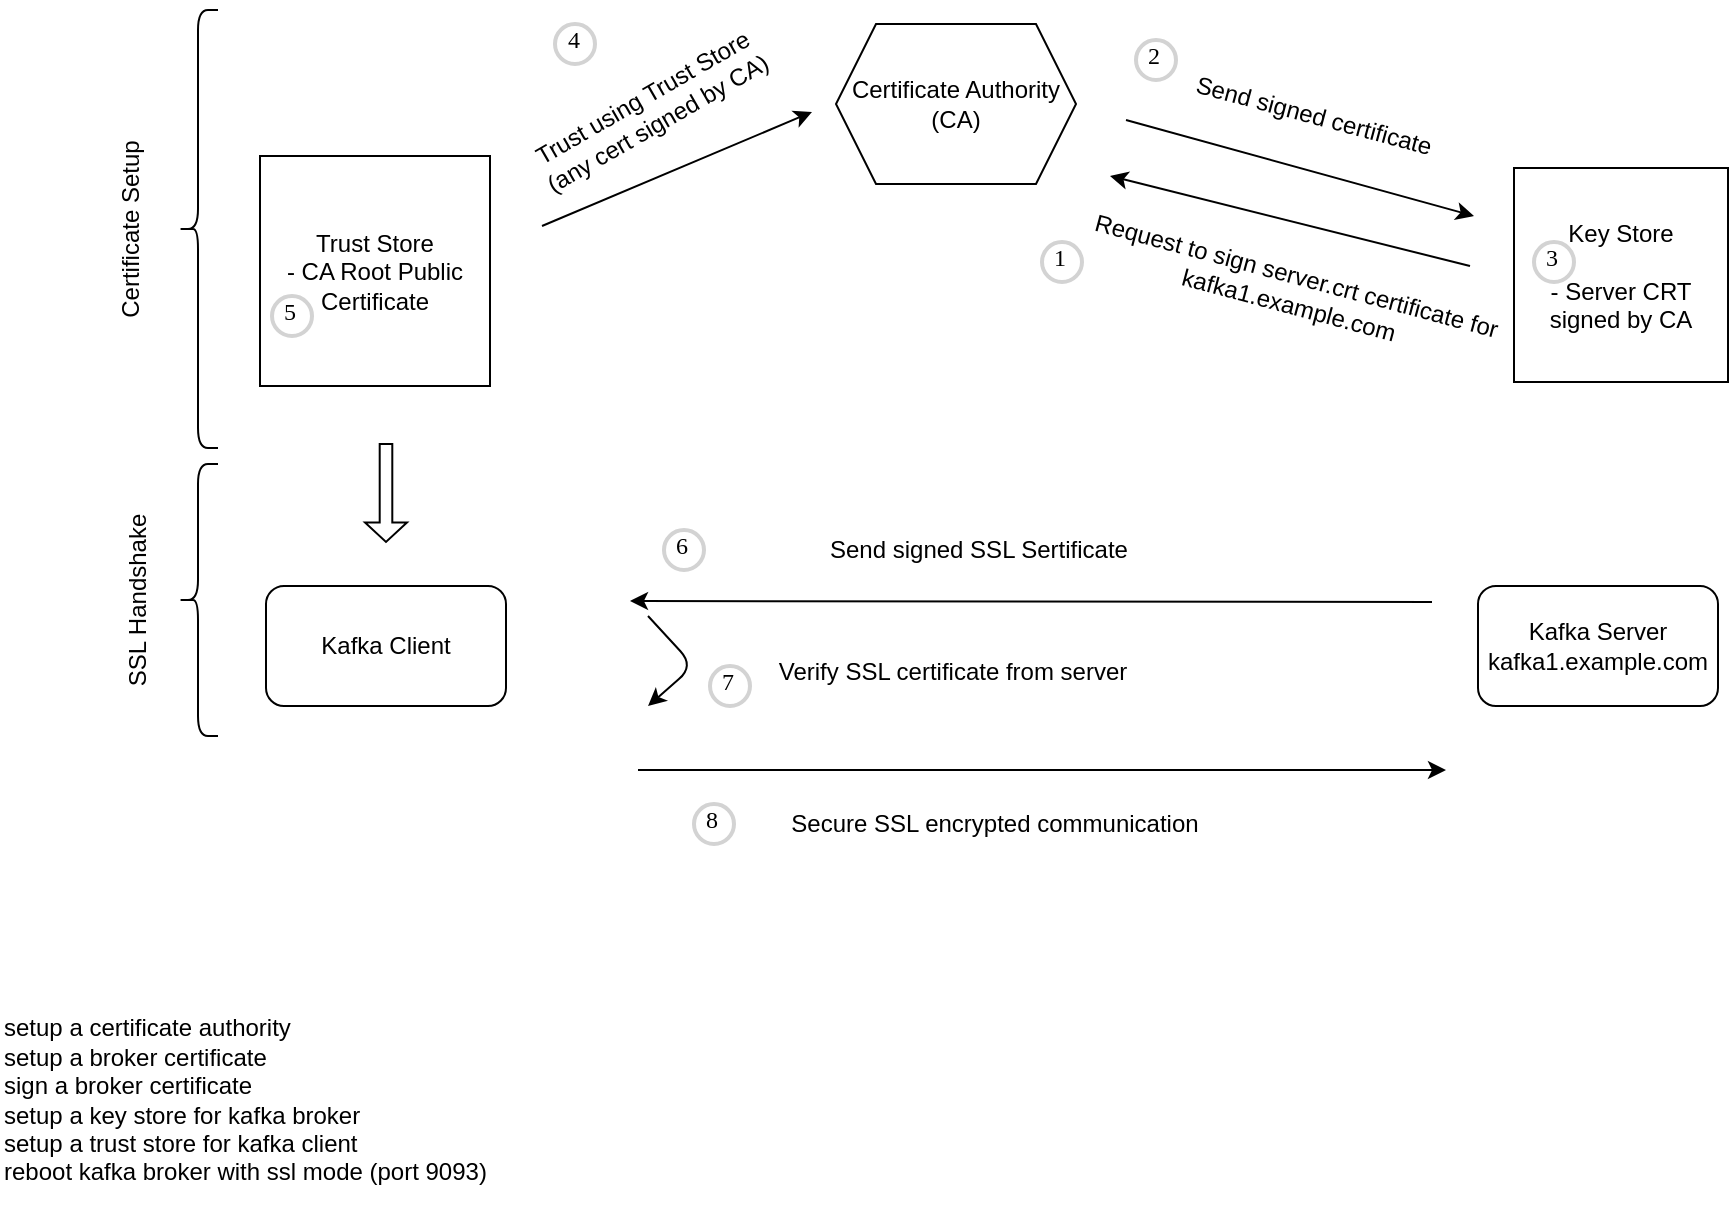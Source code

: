 <mxfile>
    <diagram id="UKTF_bClnHtDEl5yfhx9" name="Page-1">
        <mxGraphModel dx="1196" dy="802" grid="0" gridSize="10" guides="1" tooltips="1" connect="1" arrows="1" fold="1" page="1" pageScale="1" pageWidth="3300" pageHeight="4681" math="0" shadow="0">
            <root>
                <mxCell id="0"/>
                <mxCell id="1" parent="0"/>
                <mxCell id="2" value="Certificate Authority (CA)" style="shape=hexagon;perimeter=hexagonPerimeter2;whiteSpace=wrap;html=1;fixedSize=1;" parent="1" vertex="1">
                    <mxGeometry x="535" y="110" width="120" height="80" as="geometry"/>
                </mxCell>
                <mxCell id="3" value="Key Store&lt;br&gt;&lt;br&gt;- Server CRT signed by CA" style="whiteSpace=wrap;html=1;aspect=fixed;" parent="1" vertex="1">
                    <mxGeometry x="874" y="182" width="107" height="107" as="geometry"/>
                </mxCell>
                <mxCell id="4" value="Kafka Server&lt;br&gt;kafka1.example.com" style="rounded=1;whiteSpace=wrap;html=1;" parent="1" vertex="1">
                    <mxGeometry x="856" y="391" width="120" height="60" as="geometry"/>
                </mxCell>
                <mxCell id="5" value="Kafka Client" style="rounded=1;whiteSpace=wrap;html=1;" parent="1" vertex="1">
                    <mxGeometry x="250" y="391" width="120" height="60" as="geometry"/>
                </mxCell>
                <mxCell id="6" value="" style="endArrow=classic;html=1;" parent="1" edge="1">
                    <mxGeometry width="50" height="50" relative="1" as="geometry">
                        <mxPoint x="852" y="231" as="sourcePoint"/>
                        <mxPoint x="672" y="186" as="targetPoint"/>
                    </mxGeometry>
                </mxCell>
                <mxCell id="7" value="Request to sign server.crt certificate for kafka1.example.com" style="text;html=1;strokeColor=none;fillColor=none;align=center;verticalAlign=middle;whiteSpace=wrap;rounded=0;rotation=15;" parent="1" vertex="1">
                    <mxGeometry x="658" y="228" width="211" height="30" as="geometry"/>
                </mxCell>
                <mxCell id="8" value="1" style="ellipse;whiteSpace=wrap;html=1;aspect=fixed;strokeWidth=2;fontFamily=Tahoma;spacingBottom=4;spacingRight=2;strokeColor=#d3d3d3;" parent="1" vertex="1">
                    <mxGeometry x="638" y="219" width="20" height="20" as="geometry"/>
                </mxCell>
                <mxCell id="9" value="" style="endArrow=classic;html=1;" parent="1" edge="1">
                    <mxGeometry width="50" height="50" relative="1" as="geometry">
                        <mxPoint x="680" y="158" as="sourcePoint"/>
                        <mxPoint x="854" y="206" as="targetPoint"/>
                    </mxGeometry>
                </mxCell>
                <mxCell id="11" value="Send signed certificate" style="text;html=1;strokeColor=none;fillColor=none;align=center;verticalAlign=middle;whiteSpace=wrap;rounded=0;rotation=15;" parent="1" vertex="1">
                    <mxGeometry x="690" y="141" width="168" height="30" as="geometry"/>
                </mxCell>
                <mxCell id="12" value="2" style="ellipse;whiteSpace=wrap;html=1;aspect=fixed;strokeWidth=2;fontFamily=Tahoma;spacingBottom=4;spacingRight=2;strokeColor=#d3d3d3;" parent="1" vertex="1">
                    <mxGeometry x="685" y="118" width="20" height="20" as="geometry"/>
                </mxCell>
                <mxCell id="13" value="3" style="ellipse;whiteSpace=wrap;html=1;aspect=fixed;strokeWidth=2;fontFamily=Tahoma;spacingBottom=4;spacingRight=2;strokeColor=#d3d3d3;" parent="1" vertex="1">
                    <mxGeometry x="884" y="219" width="20" height="20" as="geometry"/>
                </mxCell>
                <mxCell id="14" value="Trust Store&lt;br&gt;- CA Root Public Certificate" style="whiteSpace=wrap;html=1;aspect=fixed;" parent="1" vertex="1">
                    <mxGeometry x="247" y="176" width="115" height="115" as="geometry"/>
                </mxCell>
                <mxCell id="15" value="" style="endArrow=classic;html=1;" parent="1" edge="1">
                    <mxGeometry width="50" height="50" relative="1" as="geometry">
                        <mxPoint x="388" y="211" as="sourcePoint"/>
                        <mxPoint x="523" y="154" as="targetPoint"/>
                    </mxGeometry>
                </mxCell>
                <mxCell id="16" value="Trust using Trust Store&lt;br&gt;(any cert signed by CA)" style="text;html=1;strokeColor=none;fillColor=none;align=center;verticalAlign=middle;whiteSpace=wrap;rounded=0;rotation=-30;" parent="1" vertex="1">
                    <mxGeometry x="358" y="138" width="168" height="30" as="geometry"/>
                </mxCell>
                <mxCell id="17" value="4" style="ellipse;whiteSpace=wrap;html=1;aspect=fixed;strokeWidth=2;fontFamily=Tahoma;spacingBottom=4;spacingRight=2;strokeColor=#d3d3d3;" parent="1" vertex="1">
                    <mxGeometry x="394.5" y="110" width="20" height="20" as="geometry"/>
                </mxCell>
                <mxCell id="18" value="5" style="ellipse;whiteSpace=wrap;html=1;aspect=fixed;strokeWidth=2;fontFamily=Tahoma;spacingBottom=4;spacingRight=2;strokeColor=#d3d3d3;" parent="1" vertex="1">
                    <mxGeometry x="253" y="246" width="20" height="20" as="geometry"/>
                </mxCell>
                <mxCell id="19" value="" style="shape=curlyBracket;whiteSpace=wrap;html=1;rounded=1;labelPosition=left;verticalLabelPosition=middle;align=right;verticalAlign=middle;" parent="1" vertex="1">
                    <mxGeometry x="206" y="103" width="20" height="219" as="geometry"/>
                </mxCell>
                <mxCell id="20" value="" style="shape=singleArrow;direction=south;whiteSpace=wrap;html=1;" parent="1" vertex="1">
                    <mxGeometry x="299.5" y="320" width="21" height="49" as="geometry"/>
                </mxCell>
                <mxCell id="21" value="Certificate Setup" style="text;html=1;strokeColor=none;fillColor=none;align=center;verticalAlign=middle;whiteSpace=wrap;rounded=0;rotation=-90;" parent="1" vertex="1">
                    <mxGeometry x="124" y="197.5" width="116" height="30" as="geometry"/>
                </mxCell>
                <mxCell id="22" value="" style="shape=curlyBracket;whiteSpace=wrap;html=1;rounded=1;labelPosition=left;verticalLabelPosition=middle;align=right;verticalAlign=middle;" parent="1" vertex="1">
                    <mxGeometry x="206" y="330" width="20" height="136" as="geometry"/>
                </mxCell>
                <mxCell id="23" value="SSL Handshake" style="text;html=1;strokeColor=none;fillColor=none;align=center;verticalAlign=middle;whiteSpace=wrap;rounded=0;rotation=-90;" parent="1" vertex="1">
                    <mxGeometry x="128" y="383" width="116" height="30" as="geometry"/>
                </mxCell>
                <mxCell id="24" value="" style="endArrow=classic;html=1;" parent="1" edge="1">
                    <mxGeometry width="50" height="50" relative="1" as="geometry">
                        <mxPoint x="833" y="399" as="sourcePoint"/>
                        <mxPoint x="432" y="398.5" as="targetPoint"/>
                    </mxGeometry>
                </mxCell>
                <mxCell id="25" value="6" style="ellipse;whiteSpace=wrap;html=1;aspect=fixed;strokeWidth=2;fontFamily=Tahoma;spacingBottom=4;spacingRight=2;strokeColor=#d3d3d3;" parent="1" vertex="1">
                    <mxGeometry x="449" y="363" width="20" height="20" as="geometry"/>
                </mxCell>
                <mxCell id="26" value="Send signed SSL Sertificate" style="text;html=1;strokeColor=none;fillColor=none;align=center;verticalAlign=middle;whiteSpace=wrap;rounded=0;" parent="1" vertex="1">
                    <mxGeometry x="515" y="358" width="183" height="30" as="geometry"/>
                </mxCell>
                <mxCell id="27" value="" style="endArrow=classic;html=1;" parent="1" edge="1">
                    <mxGeometry width="50" height="50" relative="1" as="geometry">
                        <mxPoint x="441" y="406" as="sourcePoint"/>
                        <mxPoint x="441" y="451" as="targetPoint"/>
                        <Array as="points">
                            <mxPoint x="464" y="431"/>
                        </Array>
                    </mxGeometry>
                </mxCell>
                <mxCell id="29" value="7" style="ellipse;whiteSpace=wrap;html=1;aspect=fixed;strokeWidth=2;fontFamily=Tahoma;spacingBottom=4;spacingRight=2;strokeColor=#d3d3d3;" parent="1" vertex="1">
                    <mxGeometry x="472" y="431" width="20" height="20" as="geometry"/>
                </mxCell>
                <mxCell id="30" value="Verify SSL certificate from server" style="text;html=1;strokeColor=none;fillColor=none;align=center;verticalAlign=middle;whiteSpace=wrap;rounded=0;" parent="1" vertex="1">
                    <mxGeometry x="502" y="419" width="183" height="30" as="geometry"/>
                </mxCell>
                <mxCell id="31" value="" style="endArrow=classic;html=1;" parent="1" edge="1">
                    <mxGeometry width="50" height="50" relative="1" as="geometry">
                        <mxPoint x="436" y="483" as="sourcePoint"/>
                        <mxPoint x="840" y="483" as="targetPoint"/>
                    </mxGeometry>
                </mxCell>
                <mxCell id="32" value="Secure SSL encrypted communication" style="text;html=1;strokeColor=none;fillColor=none;align=center;verticalAlign=middle;whiteSpace=wrap;rounded=0;" parent="1" vertex="1">
                    <mxGeometry x="494" y="495" width="241" height="30" as="geometry"/>
                </mxCell>
                <mxCell id="33" value="8" style="ellipse;whiteSpace=wrap;html=1;aspect=fixed;strokeWidth=2;fontFamily=Tahoma;spacingBottom=4;spacingRight=2;strokeColor=#d3d3d3;" parent="1" vertex="1">
                    <mxGeometry x="464" y="500" width="20" height="20" as="geometry"/>
                </mxCell>
                <mxCell id="34" value="&lt;div&gt;setup a certificate authority&lt;/div&gt;&lt;div&gt;setup a broker certificate&lt;/div&gt;&lt;div&gt;sign a broker certificate&lt;/div&gt;&lt;div&gt;setup a key store for kafka broker&lt;/div&gt;&lt;div&gt;setup a trust store for kafka client&lt;/div&gt;&lt;div&gt;reboot kafka broker with ssl mode (port 9093)&lt;/div&gt;" style="text;html=1;strokeColor=none;fillColor=none;align=left;verticalAlign=middle;whiteSpace=wrap;rounded=0;" vertex="1" parent="1">
                    <mxGeometry x="117" y="593" width="248" height="110" as="geometry"/>
                </mxCell>
            </root>
        </mxGraphModel>
    </diagram>
</mxfile>